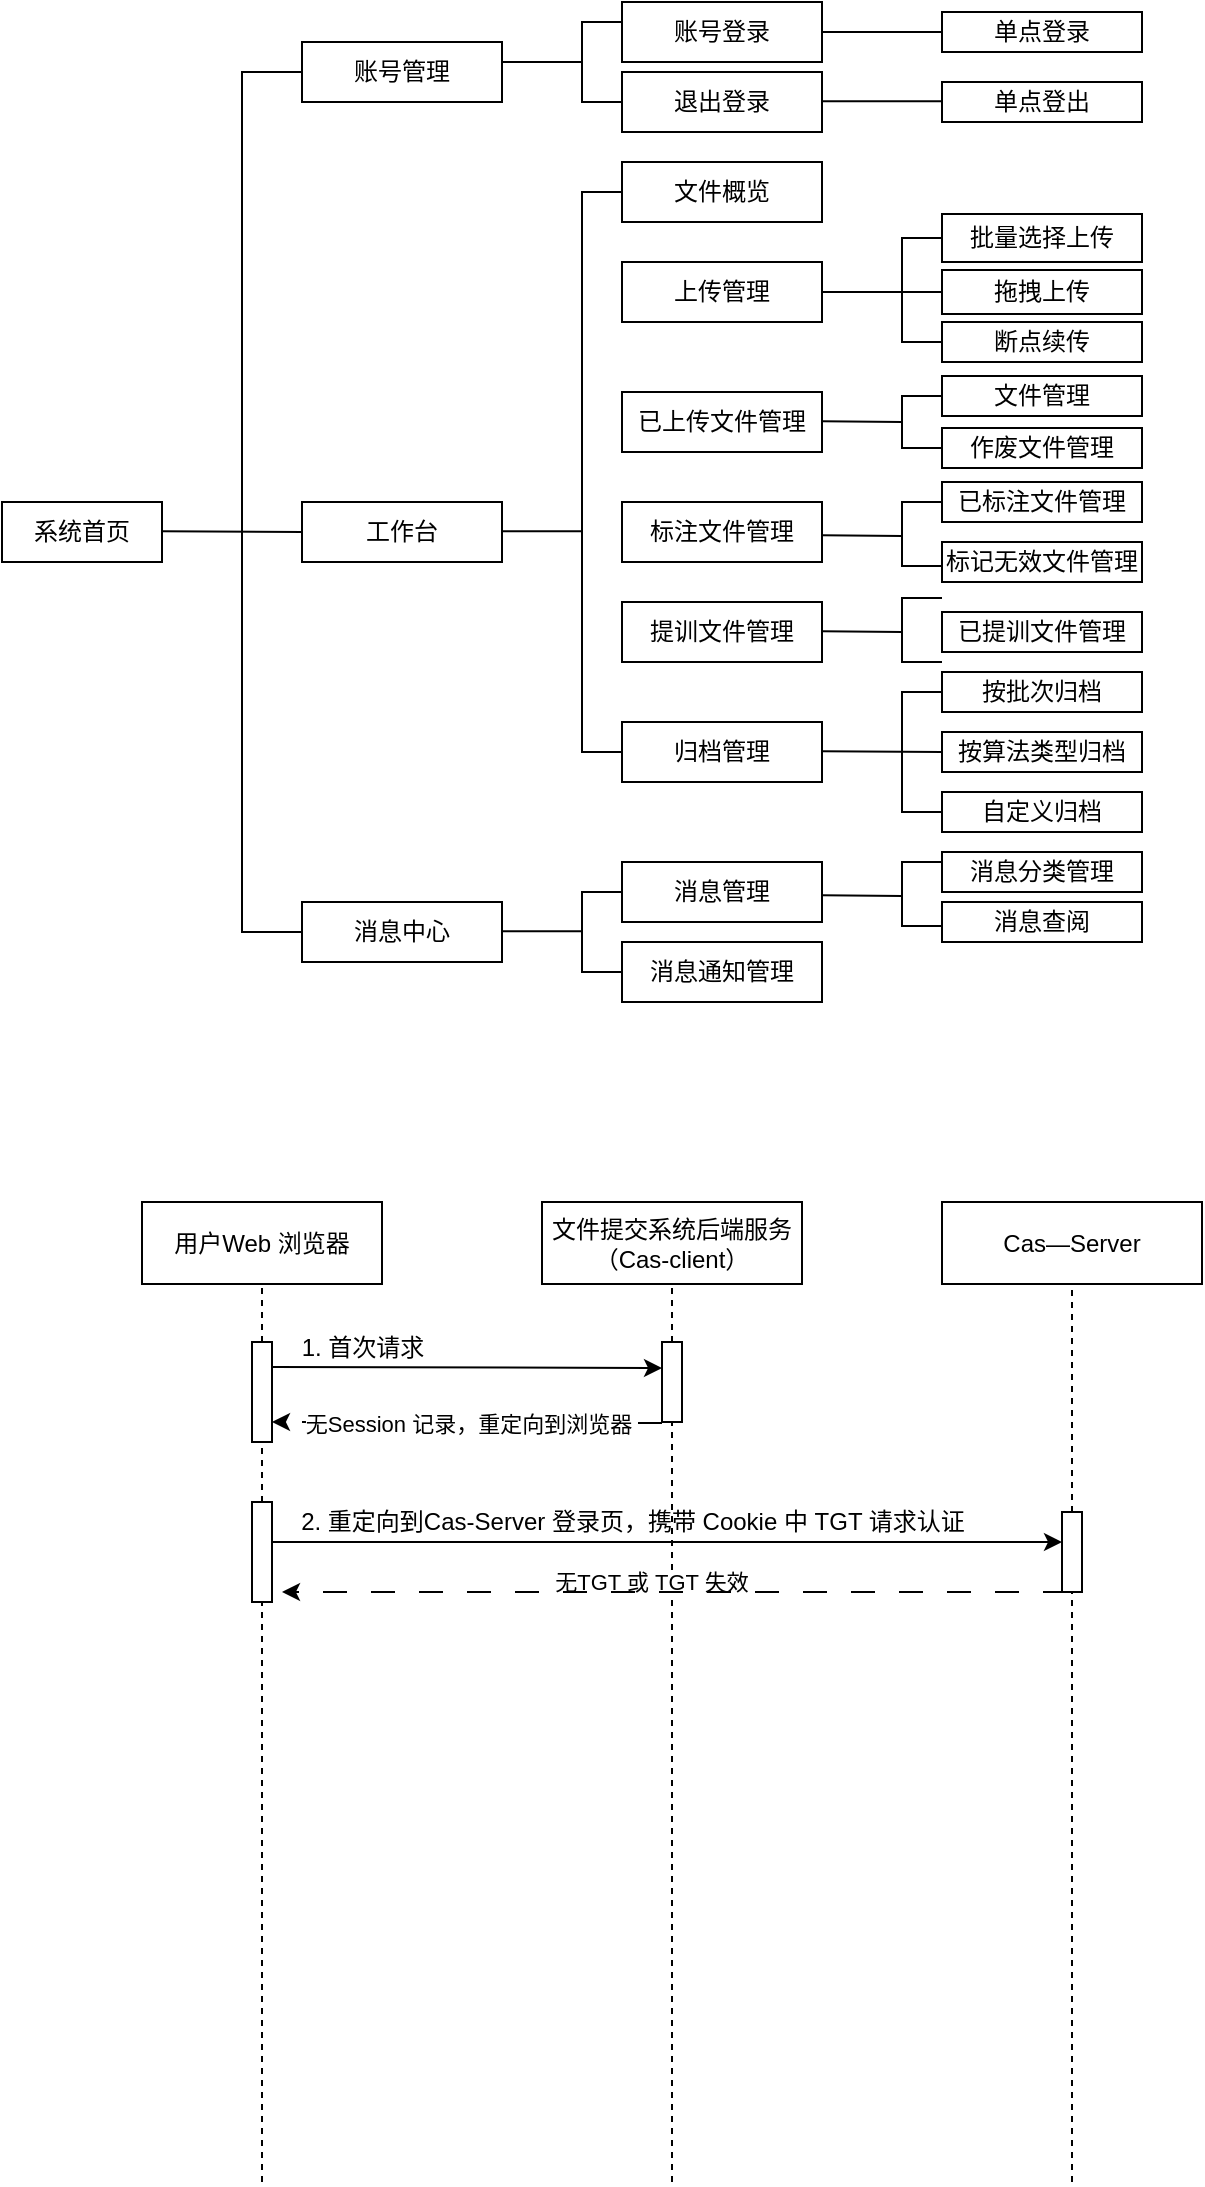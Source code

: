 <mxfile version="21.5.0" type="github">
  <diagram name="第 1 页" id="7c6GsXfPJmpXfs3PlYZG">
    <mxGraphModel dx="994" dy="682" grid="1" gridSize="10" guides="1" tooltips="1" connect="1" arrows="1" fold="1" page="1" pageScale="1" pageWidth="827" pageHeight="1169" math="0" shadow="0">
      <root>
        <mxCell id="0" />
        <mxCell id="1" parent="0" />
        <mxCell id="aP0u4b7G6DM2XEWyZUNt-67" value="" style="group" parent="1" vertex="1" connectable="0">
          <mxGeometry x="70" y="80" width="570" height="500" as="geometry" />
        </mxCell>
        <mxCell id="wxbYk-_Pf0BUAbt0VrcZ-1" value="系统首页" style="rounded=0;whiteSpace=wrap;html=1;labelBackgroundColor=none;" parent="aP0u4b7G6DM2XEWyZUNt-67" vertex="1">
          <mxGeometry y="250" width="80" height="30" as="geometry" />
        </mxCell>
        <mxCell id="aP0u4b7G6DM2XEWyZUNt-2" value="" style="endArrow=none;html=1;rounded=0;entryX=0;entryY=0.5;entryDx=0;entryDy=0;labelBackgroundColor=none;fontColor=default;" parent="aP0u4b7G6DM2XEWyZUNt-67" target="aP0u4b7G6DM2XEWyZUNt-4" edge="1">
          <mxGeometry width="50" height="50" relative="1" as="geometry">
            <mxPoint x="80" y="264.66" as="sourcePoint" />
            <mxPoint x="120" y="264.66" as="targetPoint" />
          </mxGeometry>
        </mxCell>
        <mxCell id="aP0u4b7G6DM2XEWyZUNt-3" value="账号管理" style="rounded=0;whiteSpace=wrap;html=1;labelBackgroundColor=none;" parent="aP0u4b7G6DM2XEWyZUNt-67" vertex="1">
          <mxGeometry x="150" y="20" width="100" height="30" as="geometry" />
        </mxCell>
        <mxCell id="aP0u4b7G6DM2XEWyZUNt-4" value="工作台" style="rounded=0;whiteSpace=wrap;html=1;labelBackgroundColor=none;" parent="aP0u4b7G6DM2XEWyZUNt-67" vertex="1">
          <mxGeometry x="150" y="250" width="100" height="30" as="geometry" />
        </mxCell>
        <mxCell id="aP0u4b7G6DM2XEWyZUNt-5" value="消息中心" style="rounded=0;whiteSpace=wrap;html=1;labelBackgroundColor=none;" parent="aP0u4b7G6DM2XEWyZUNt-67" vertex="1">
          <mxGeometry x="150" y="450" width="100" height="30" as="geometry" />
        </mxCell>
        <mxCell id="aP0u4b7G6DM2XEWyZUNt-6" value="" style="endArrow=none;html=1;rounded=0;entryX=0;entryY=0.5;entryDx=0;entryDy=0;exitX=0;exitY=0.5;exitDx=0;exitDy=0;labelBackgroundColor=none;fontColor=default;" parent="aP0u4b7G6DM2XEWyZUNt-67" source="aP0u4b7G6DM2XEWyZUNt-5" target="aP0u4b7G6DM2XEWyZUNt-3" edge="1">
          <mxGeometry width="50" height="50" relative="1" as="geometry">
            <mxPoint x="150" y="433.75" as="sourcePoint" />
            <mxPoint x="150" y="96.25" as="targetPoint" />
            <Array as="points">
              <mxPoint x="120" y="465" />
              <mxPoint x="120" y="35" />
            </Array>
          </mxGeometry>
        </mxCell>
        <mxCell id="aP0u4b7G6DM2XEWyZUNt-9" value="账号登录" style="rounded=0;whiteSpace=wrap;html=1;labelBackgroundColor=none;" parent="aP0u4b7G6DM2XEWyZUNt-67" vertex="1">
          <mxGeometry x="310" width="100" height="30" as="geometry" />
        </mxCell>
        <mxCell id="aP0u4b7G6DM2XEWyZUNt-10" value="退出登录" style="rounded=0;whiteSpace=wrap;html=1;labelBackgroundColor=none;" parent="aP0u4b7G6DM2XEWyZUNt-67" vertex="1">
          <mxGeometry x="310" y="35" width="100" height="30" as="geometry" />
        </mxCell>
        <mxCell id="aP0u4b7G6DM2XEWyZUNt-11" value="上传管理" style="rounded=0;whiteSpace=wrap;html=1;labelBackgroundColor=none;" parent="aP0u4b7G6DM2XEWyZUNt-67" vertex="1">
          <mxGeometry x="310" y="130" width="100" height="30" as="geometry" />
        </mxCell>
        <mxCell id="aP0u4b7G6DM2XEWyZUNt-12" value="已上传文件管理" style="rounded=0;whiteSpace=wrap;html=1;labelBackgroundColor=none;" parent="aP0u4b7G6DM2XEWyZUNt-67" vertex="1">
          <mxGeometry x="310" y="195" width="100" height="30" as="geometry" />
        </mxCell>
        <mxCell id="aP0u4b7G6DM2XEWyZUNt-13" value="标注文件管理" style="rounded=0;whiteSpace=wrap;html=1;labelBackgroundColor=none;" parent="aP0u4b7G6DM2XEWyZUNt-67" vertex="1">
          <mxGeometry x="310" y="250" width="100" height="30" as="geometry" />
        </mxCell>
        <mxCell id="aP0u4b7G6DM2XEWyZUNt-15" value="归档管理" style="rounded=0;whiteSpace=wrap;html=1;labelBackgroundColor=none;" parent="aP0u4b7G6DM2XEWyZUNt-67" vertex="1">
          <mxGeometry x="310" y="360" width="100" height="30" as="geometry" />
        </mxCell>
        <mxCell id="aP0u4b7G6DM2XEWyZUNt-16" value="单点登录" style="rounded=0;whiteSpace=wrap;html=1;labelBackgroundColor=none;" parent="aP0u4b7G6DM2XEWyZUNt-67" vertex="1">
          <mxGeometry x="470" y="5" width="100" height="20" as="geometry" />
        </mxCell>
        <mxCell id="aP0u4b7G6DM2XEWyZUNt-17" value="单点登出" style="rounded=0;whiteSpace=wrap;html=1;labelBackgroundColor=none;" parent="aP0u4b7G6DM2XEWyZUNt-67" vertex="1">
          <mxGeometry x="470" y="40" width="100" height="20" as="geometry" />
        </mxCell>
        <mxCell id="aP0u4b7G6DM2XEWyZUNt-20" value="提训文件管理" style="rounded=0;whiteSpace=wrap;html=1;labelBackgroundColor=none;" parent="aP0u4b7G6DM2XEWyZUNt-67" vertex="1">
          <mxGeometry x="310" y="300" width="100" height="30" as="geometry" />
        </mxCell>
        <mxCell id="aP0u4b7G6DM2XEWyZUNt-22" value="批量选择上传" style="rounded=0;whiteSpace=wrap;html=1;labelBackgroundColor=none;" parent="aP0u4b7G6DM2XEWyZUNt-67" vertex="1">
          <mxGeometry x="470" y="106" width="100" height="24" as="geometry" />
        </mxCell>
        <mxCell id="aP0u4b7G6DM2XEWyZUNt-23" value="拖拽上传" style="rounded=0;whiteSpace=wrap;html=1;labelBackgroundColor=none;" parent="aP0u4b7G6DM2XEWyZUNt-67" vertex="1">
          <mxGeometry x="470" y="134" width="100" height="22" as="geometry" />
        </mxCell>
        <mxCell id="aP0u4b7G6DM2XEWyZUNt-24" value="断点续传" style="rounded=0;whiteSpace=wrap;html=1;labelBackgroundColor=none;" parent="aP0u4b7G6DM2XEWyZUNt-67" vertex="1">
          <mxGeometry x="470" y="160" width="100" height="20" as="geometry" />
        </mxCell>
        <mxCell id="aP0u4b7G6DM2XEWyZUNt-25" value="文件管理" style="rounded=0;whiteSpace=wrap;html=1;labelBackgroundColor=none;" parent="aP0u4b7G6DM2XEWyZUNt-67" vertex="1">
          <mxGeometry x="470" y="187" width="100" height="20" as="geometry" />
        </mxCell>
        <mxCell id="aP0u4b7G6DM2XEWyZUNt-26" value="作废文件管理" style="rounded=0;whiteSpace=wrap;html=1;labelBackgroundColor=none;" parent="aP0u4b7G6DM2XEWyZUNt-67" vertex="1">
          <mxGeometry x="470" y="213" width="100" height="20" as="geometry" />
        </mxCell>
        <mxCell id="aP0u4b7G6DM2XEWyZUNt-28" value="已标注文件管理" style="rounded=0;whiteSpace=wrap;html=1;labelBackgroundColor=none;" parent="aP0u4b7G6DM2XEWyZUNt-67" vertex="1">
          <mxGeometry x="470" y="240" width="100" height="20" as="geometry" />
        </mxCell>
        <mxCell id="aP0u4b7G6DM2XEWyZUNt-29" value="标记无效文件管理" style="rounded=0;whiteSpace=wrap;html=1;labelBackgroundColor=none;" parent="aP0u4b7G6DM2XEWyZUNt-67" vertex="1">
          <mxGeometry x="470" y="270" width="100" height="20" as="geometry" />
        </mxCell>
        <mxCell id="aP0u4b7G6DM2XEWyZUNt-30" value="已提训文件管理" style="rounded=0;whiteSpace=wrap;html=1;labelBackgroundColor=none;" parent="aP0u4b7G6DM2XEWyZUNt-67" vertex="1">
          <mxGeometry x="470" y="305" width="100" height="20" as="geometry" />
        </mxCell>
        <mxCell id="aP0u4b7G6DM2XEWyZUNt-31" value="按批次归档" style="rounded=0;whiteSpace=wrap;html=1;labelBackgroundColor=none;" parent="aP0u4b7G6DM2XEWyZUNt-67" vertex="1">
          <mxGeometry x="470" y="335" width="100" height="20" as="geometry" />
        </mxCell>
        <mxCell id="aP0u4b7G6DM2XEWyZUNt-32" value="按算法类型归档" style="rounded=0;whiteSpace=wrap;html=1;labelBackgroundColor=none;" parent="aP0u4b7G6DM2XEWyZUNt-67" vertex="1">
          <mxGeometry x="470" y="365" width="100" height="20" as="geometry" />
        </mxCell>
        <mxCell id="aP0u4b7G6DM2XEWyZUNt-33" value="自定义归档" style="rounded=0;whiteSpace=wrap;html=1;labelBackgroundColor=none;" parent="aP0u4b7G6DM2XEWyZUNt-67" vertex="1">
          <mxGeometry x="470" y="395" width="100" height="20" as="geometry" />
        </mxCell>
        <mxCell id="aP0u4b7G6DM2XEWyZUNt-34" value="消息管理" style="rounded=0;whiteSpace=wrap;html=1;labelBackgroundColor=none;" parent="aP0u4b7G6DM2XEWyZUNt-67" vertex="1">
          <mxGeometry x="310" y="430" width="100" height="30" as="geometry" />
        </mxCell>
        <mxCell id="aP0u4b7G6DM2XEWyZUNt-35" value="消息通知管理" style="rounded=0;whiteSpace=wrap;html=1;labelBackgroundColor=none;" parent="aP0u4b7G6DM2XEWyZUNt-67" vertex="1">
          <mxGeometry x="310" y="470" width="100" height="30" as="geometry" />
        </mxCell>
        <mxCell id="aP0u4b7G6DM2XEWyZUNt-37" value="消息分类管理" style="rounded=0;whiteSpace=wrap;html=1;labelBackgroundColor=none;" parent="aP0u4b7G6DM2XEWyZUNt-67" vertex="1">
          <mxGeometry x="470" y="425" width="100" height="20" as="geometry" />
        </mxCell>
        <mxCell id="aP0u4b7G6DM2XEWyZUNt-38" value="消息查阅" style="rounded=0;whiteSpace=wrap;html=1;labelBackgroundColor=none;" parent="aP0u4b7G6DM2XEWyZUNt-67" vertex="1">
          <mxGeometry x="470" y="450" width="100" height="20" as="geometry" />
        </mxCell>
        <mxCell id="aP0u4b7G6DM2XEWyZUNt-42" value="" style="endArrow=none;html=1;rounded=0;exitX=0;exitY=0.5;exitDx=0;exitDy=0;entryX=0;entryY=0.5;entryDx=0;entryDy=0;labelBackgroundColor=none;fontColor=default;" parent="aP0u4b7G6DM2XEWyZUNt-67" source="aP0u4b7G6DM2XEWyZUNt-15" target="aP0u4b7G6DM2XEWyZUNt-65" edge="1">
          <mxGeometry width="50" height="50" relative="1" as="geometry">
            <mxPoint x="260" y="60" as="sourcePoint" />
            <mxPoint x="310" y="10" as="targetPoint" />
            <Array as="points">
              <mxPoint x="290" y="375" />
              <mxPoint x="290" y="95" />
            </Array>
          </mxGeometry>
        </mxCell>
        <mxCell id="aP0u4b7G6DM2XEWyZUNt-43" value="" style="endArrow=none;html=1;rounded=0;labelBackgroundColor=none;fontColor=default;" parent="aP0u4b7G6DM2XEWyZUNt-67" edge="1">
          <mxGeometry width="50" height="50" relative="1" as="geometry">
            <mxPoint x="250" y="264.66" as="sourcePoint" />
            <mxPoint x="290" y="264.66" as="targetPoint" />
          </mxGeometry>
        </mxCell>
        <mxCell id="aP0u4b7G6DM2XEWyZUNt-45" value="" style="endArrow=none;html=1;rounded=0;exitX=0;exitY=0.5;exitDx=0;exitDy=0;entryX=0;entryY=0.5;entryDx=0;entryDy=0;labelBackgroundColor=none;fontColor=default;" parent="aP0u4b7G6DM2XEWyZUNt-67" source="aP0u4b7G6DM2XEWyZUNt-10" edge="1">
          <mxGeometry width="50" height="50" relative="1" as="geometry">
            <mxPoint x="310" y="260" as="sourcePoint" />
            <mxPoint x="310" y="10" as="targetPoint" />
            <Array as="points">
              <mxPoint x="290" y="50" />
              <mxPoint x="290" y="10" />
            </Array>
          </mxGeometry>
        </mxCell>
        <mxCell id="aP0u4b7G6DM2XEWyZUNt-46" value="" style="endArrow=none;html=1;rounded=0;labelBackgroundColor=none;fontColor=default;" parent="aP0u4b7G6DM2XEWyZUNt-67" edge="1">
          <mxGeometry width="50" height="50" relative="1" as="geometry">
            <mxPoint x="250" y="30.0" as="sourcePoint" />
            <mxPoint x="290" y="30.0" as="targetPoint" />
          </mxGeometry>
        </mxCell>
        <mxCell id="aP0u4b7G6DM2XEWyZUNt-47" value="" style="endArrow=none;html=1;rounded=0;exitX=0;exitY=0.5;exitDx=0;exitDy=0;labelBackgroundColor=none;fontColor=default;" parent="aP0u4b7G6DM2XEWyZUNt-67" source="aP0u4b7G6DM2XEWyZUNt-35" edge="1">
          <mxGeometry width="50" height="50" relative="1" as="geometry">
            <mxPoint x="310" y="500" as="sourcePoint" />
            <mxPoint x="310" y="445" as="targetPoint" />
            <Array as="points">
              <mxPoint x="290" y="485" />
              <mxPoint x="290" y="445" />
            </Array>
          </mxGeometry>
        </mxCell>
        <mxCell id="aP0u4b7G6DM2XEWyZUNt-48" value="" style="endArrow=none;html=1;rounded=0;labelBackgroundColor=none;fontColor=default;" parent="aP0u4b7G6DM2XEWyZUNt-67" edge="1">
          <mxGeometry width="50" height="50" relative="1" as="geometry">
            <mxPoint x="250" y="464.66" as="sourcePoint" />
            <mxPoint x="290" y="464.66" as="targetPoint" />
          </mxGeometry>
        </mxCell>
        <mxCell id="aP0u4b7G6DM2XEWyZUNt-49" value="" style="endArrow=none;html=1;rounded=0;entryX=0;entryY=0.5;entryDx=0;entryDy=0;exitX=1;exitY=0.5;exitDx=0;exitDy=0;labelBackgroundColor=none;fontColor=default;" parent="aP0u4b7G6DM2XEWyZUNt-67" source="aP0u4b7G6DM2XEWyZUNt-9" target="aP0u4b7G6DM2XEWyZUNt-16" edge="1">
          <mxGeometry width="50" height="50" relative="1" as="geometry">
            <mxPoint x="410" y="20" as="sourcePoint" />
            <mxPoint x="460" y="-30" as="targetPoint" />
          </mxGeometry>
        </mxCell>
        <mxCell id="aP0u4b7G6DM2XEWyZUNt-50" value="" style="endArrow=none;html=1;rounded=0;entryX=0;entryY=0.5;entryDx=0;entryDy=0;exitX=1;exitY=0.5;exitDx=0;exitDy=0;labelBackgroundColor=none;fontColor=default;" parent="aP0u4b7G6DM2XEWyZUNt-67" edge="1">
          <mxGeometry width="50" height="50" relative="1" as="geometry">
            <mxPoint x="410" y="49.66" as="sourcePoint" />
            <mxPoint x="470" y="49.66" as="targetPoint" />
          </mxGeometry>
        </mxCell>
        <mxCell id="aP0u4b7G6DM2XEWyZUNt-51" value="" style="endArrow=none;html=1;rounded=0;entryX=0;entryY=0.5;entryDx=0;entryDy=0;exitX=0;exitY=0.5;exitDx=0;exitDy=0;labelBackgroundColor=none;fontColor=default;" parent="aP0u4b7G6DM2XEWyZUNt-67" source="aP0u4b7G6DM2XEWyZUNt-24" target="aP0u4b7G6DM2XEWyZUNt-22" edge="1">
          <mxGeometry width="50" height="50" relative="1" as="geometry">
            <mxPoint x="470" y="140" as="sourcePoint" />
            <mxPoint x="470" y="110" as="targetPoint" />
            <Array as="points">
              <mxPoint x="450" y="170" />
              <mxPoint x="450" y="140" />
              <mxPoint x="450" y="118" />
            </Array>
          </mxGeometry>
        </mxCell>
        <mxCell id="aP0u4b7G6DM2XEWyZUNt-53" value="" style="endArrow=none;html=1;rounded=0;exitX=1;exitY=0.5;exitDx=0;exitDy=0;entryX=0;entryY=0.5;entryDx=0;entryDy=0;labelBackgroundColor=none;fontColor=default;" parent="aP0u4b7G6DM2XEWyZUNt-67" source="aP0u4b7G6DM2XEWyZUNt-11" target="aP0u4b7G6DM2XEWyZUNt-23" edge="1">
          <mxGeometry width="50" height="50" relative="1" as="geometry">
            <mxPoint x="410" y="135.66" as="sourcePoint" />
            <mxPoint x="450" y="136" as="targetPoint" />
          </mxGeometry>
        </mxCell>
        <mxCell id="aP0u4b7G6DM2XEWyZUNt-54" value="" style="endArrow=none;html=1;rounded=0;entryX=0;entryY=0.5;entryDx=0;entryDy=0;exitX=0;exitY=0.5;exitDx=0;exitDy=0;labelBackgroundColor=none;fontColor=default;" parent="aP0u4b7G6DM2XEWyZUNt-67" source="aP0u4b7G6DM2XEWyZUNt-26" target="aP0u4b7G6DM2XEWyZUNt-25" edge="1">
          <mxGeometry width="50" height="50" relative="1" as="geometry">
            <mxPoint x="470" y="227" as="sourcePoint" />
            <mxPoint x="470" y="175" as="targetPoint" />
            <Array as="points">
              <mxPoint x="450" y="223" />
              <mxPoint x="450" y="197" />
            </Array>
          </mxGeometry>
        </mxCell>
        <mxCell id="aP0u4b7G6DM2XEWyZUNt-55" value="" style="endArrow=none;html=1;rounded=0;exitX=1;exitY=0.5;exitDx=0;exitDy=0;labelBackgroundColor=none;fontColor=default;" parent="aP0u4b7G6DM2XEWyZUNt-67" edge="1">
          <mxGeometry width="50" height="50" relative="1" as="geometry">
            <mxPoint x="410" y="209.66" as="sourcePoint" />
            <mxPoint x="450" y="210" as="targetPoint" />
          </mxGeometry>
        </mxCell>
        <mxCell id="aP0u4b7G6DM2XEWyZUNt-56" value="" style="endArrow=none;html=1;rounded=0;entryX=0;entryY=0.5;entryDx=0;entryDy=0;exitX=0;exitY=0.5;exitDx=0;exitDy=0;labelBackgroundColor=none;fontColor=default;" parent="aP0u4b7G6DM2XEWyZUNt-67" edge="1">
          <mxGeometry width="50" height="50" relative="1" as="geometry">
            <mxPoint x="470" y="282" as="sourcePoint" />
            <mxPoint x="470" y="250" as="targetPoint" />
            <Array as="points">
              <mxPoint x="450" y="282" />
              <mxPoint x="450" y="262" />
              <mxPoint x="450" y="250" />
            </Array>
          </mxGeometry>
        </mxCell>
        <mxCell id="aP0u4b7G6DM2XEWyZUNt-57" value="" style="endArrow=none;html=1;rounded=0;exitX=1;exitY=0.5;exitDx=0;exitDy=0;labelBackgroundColor=none;fontColor=default;" parent="aP0u4b7G6DM2XEWyZUNt-67" edge="1">
          <mxGeometry width="50" height="50" relative="1" as="geometry">
            <mxPoint x="410" y="266.66" as="sourcePoint" />
            <mxPoint x="450" y="267" as="targetPoint" />
          </mxGeometry>
        </mxCell>
        <mxCell id="aP0u4b7G6DM2XEWyZUNt-58" value="" style="endArrow=none;html=1;rounded=0;entryX=0;entryY=0.5;entryDx=0;entryDy=0;exitX=0;exitY=0.5;exitDx=0;exitDy=0;labelBackgroundColor=none;fontColor=default;" parent="aP0u4b7G6DM2XEWyZUNt-67" edge="1">
          <mxGeometry width="50" height="50" relative="1" as="geometry">
            <mxPoint x="470" y="330" as="sourcePoint" />
            <mxPoint x="470" y="298" as="targetPoint" />
            <Array as="points">
              <mxPoint x="450" y="330" />
              <mxPoint x="450" y="310" />
              <mxPoint x="450" y="298" />
            </Array>
          </mxGeometry>
        </mxCell>
        <mxCell id="aP0u4b7G6DM2XEWyZUNt-59" value="" style="endArrow=none;html=1;rounded=0;exitX=1;exitY=0.5;exitDx=0;exitDy=0;labelBackgroundColor=none;fontColor=default;" parent="aP0u4b7G6DM2XEWyZUNt-67" edge="1">
          <mxGeometry width="50" height="50" relative="1" as="geometry">
            <mxPoint x="410" y="314.66" as="sourcePoint" />
            <mxPoint x="450" y="315" as="targetPoint" />
          </mxGeometry>
        </mxCell>
        <mxCell id="aP0u4b7G6DM2XEWyZUNt-61" value="" style="endArrow=none;html=1;rounded=0;exitX=1;exitY=0.5;exitDx=0;exitDy=0;entryX=0;entryY=0.5;entryDx=0;entryDy=0;labelBackgroundColor=none;fontColor=default;" parent="aP0u4b7G6DM2XEWyZUNt-67" target="aP0u4b7G6DM2XEWyZUNt-32" edge="1">
          <mxGeometry width="50" height="50" relative="1" as="geometry">
            <mxPoint x="410" y="374.66" as="sourcePoint" />
            <mxPoint x="450" y="375" as="targetPoint" />
          </mxGeometry>
        </mxCell>
        <mxCell id="aP0u4b7G6DM2XEWyZUNt-62" value="" style="endArrow=none;html=1;rounded=0;entryX=0;entryY=0.5;entryDx=0;entryDy=0;exitX=0;exitY=0.5;exitDx=0;exitDy=0;labelBackgroundColor=none;fontColor=default;" parent="aP0u4b7G6DM2XEWyZUNt-67" edge="1">
          <mxGeometry width="50" height="50" relative="1" as="geometry">
            <mxPoint x="470" y="462" as="sourcePoint" />
            <mxPoint x="470" y="430" as="targetPoint" />
            <Array as="points">
              <mxPoint x="450" y="462" />
              <mxPoint x="450" y="442" />
              <mxPoint x="450" y="430" />
            </Array>
          </mxGeometry>
        </mxCell>
        <mxCell id="aP0u4b7G6DM2XEWyZUNt-63" value="" style="endArrow=none;html=1;rounded=0;exitX=1;exitY=0.5;exitDx=0;exitDy=0;labelBackgroundColor=none;fontColor=default;" parent="aP0u4b7G6DM2XEWyZUNt-67" edge="1">
          <mxGeometry width="50" height="50" relative="1" as="geometry">
            <mxPoint x="410" y="446.66" as="sourcePoint" />
            <mxPoint x="450" y="447" as="targetPoint" />
          </mxGeometry>
        </mxCell>
        <mxCell id="aP0u4b7G6DM2XEWyZUNt-64" value="" style="endArrow=none;html=1;rounded=0;entryX=0;entryY=0.5;entryDx=0;entryDy=0;exitX=0;exitY=0.5;exitDx=0;exitDy=0;labelBackgroundColor=none;fontColor=default;" parent="aP0u4b7G6DM2XEWyZUNt-67" source="aP0u4b7G6DM2XEWyZUNt-33" target="aP0u4b7G6DM2XEWyZUNt-31" edge="1">
          <mxGeometry width="50" height="50" relative="1" as="geometry">
            <mxPoint x="470" y="382" as="sourcePoint" />
            <mxPoint x="470" y="350" as="targetPoint" />
            <Array as="points">
              <mxPoint x="450" y="405" />
              <mxPoint x="450" y="362" />
              <mxPoint x="450" y="345" />
            </Array>
          </mxGeometry>
        </mxCell>
        <mxCell id="aP0u4b7G6DM2XEWyZUNt-65" value="文件概览" style="rounded=0;whiteSpace=wrap;html=1;labelBackgroundColor=none;" parent="aP0u4b7G6DM2XEWyZUNt-67" vertex="1">
          <mxGeometry x="310" y="80" width="100" height="30" as="geometry" />
        </mxCell>
        <mxCell id="bICUuLSEpUSDCcMhBE6c-1" value="" style="endArrow=none;dashed=1;html=1;rounded=0;" edge="1" parent="1" source="bICUuLSEpUSDCcMhBE6c-7">
          <mxGeometry width="50" height="50" relative="1" as="geometry">
            <mxPoint x="200" y="1170" as="sourcePoint" />
            <mxPoint x="200" y="720" as="targetPoint" />
          </mxGeometry>
        </mxCell>
        <mxCell id="bICUuLSEpUSDCcMhBE6c-2" value="" style="endArrow=none;dashed=1;html=1;rounded=0;" edge="1" parent="1" source="bICUuLSEpUSDCcMhBE6c-11" target="bICUuLSEpUSDCcMhBE6c-4">
          <mxGeometry width="50" height="50" relative="1" as="geometry">
            <mxPoint x="405" y="1170" as="sourcePoint" />
            <mxPoint x="400" y="719" as="targetPoint" />
          </mxGeometry>
        </mxCell>
        <mxCell id="bICUuLSEpUSDCcMhBE6c-3" value="" style="endArrow=none;dashed=1;html=1;rounded=0;entryX=0.5;entryY=1;entryDx=0;entryDy=0;" edge="1" parent="1" source="bICUuLSEpUSDCcMhBE6c-19" target="bICUuLSEpUSDCcMhBE6c-5">
          <mxGeometry width="50" height="50" relative="1" as="geometry">
            <mxPoint x="600" y="1169" as="sourcePoint" />
            <mxPoint x="600" y="719" as="targetPoint" />
          </mxGeometry>
        </mxCell>
        <mxCell id="bICUuLSEpUSDCcMhBE6c-4" value="文件提交系统后端服务&lt;br&gt;（Cas-client）" style="rounded=0;whiteSpace=wrap;html=1;" vertex="1" parent="1">
          <mxGeometry x="340" y="680" width="130" height="41" as="geometry" />
        </mxCell>
        <mxCell id="bICUuLSEpUSDCcMhBE6c-5" value="Cas—Server" style="rounded=0;whiteSpace=wrap;html=1;" vertex="1" parent="1">
          <mxGeometry x="540" y="680" width="130" height="41" as="geometry" />
        </mxCell>
        <mxCell id="bICUuLSEpUSDCcMhBE6c-6" value="用户Web 浏览器" style="rounded=0;whiteSpace=wrap;html=1;" vertex="1" parent="1">
          <mxGeometry x="140" y="680" width="120" height="41" as="geometry" />
        </mxCell>
        <mxCell id="bICUuLSEpUSDCcMhBE6c-8" value="" style="endArrow=none;dashed=1;html=1;rounded=0;" edge="1" parent="1" source="bICUuLSEpUSDCcMhBE6c-16" target="bICUuLSEpUSDCcMhBE6c-7">
          <mxGeometry width="50" height="50" relative="1" as="geometry">
            <mxPoint x="200" y="1170" as="sourcePoint" />
            <mxPoint x="200" y="720" as="targetPoint" />
          </mxGeometry>
        </mxCell>
        <mxCell id="bICUuLSEpUSDCcMhBE6c-7" value="" style="rounded=0;whiteSpace=wrap;html=1;" vertex="1" parent="1">
          <mxGeometry x="195" y="750" width="10" height="50" as="geometry" />
        </mxCell>
        <mxCell id="bICUuLSEpUSDCcMhBE6c-9" value="" style="endArrow=classic;html=1;rounded=0;exitX=1;exitY=0.25;exitDx=0;exitDy=0;" edge="1" parent="1" source="bICUuLSEpUSDCcMhBE6c-7">
          <mxGeometry width="50" height="50" relative="1" as="geometry">
            <mxPoint x="360" y="990" as="sourcePoint" />
            <mxPoint x="400" y="763" as="targetPoint" />
          </mxGeometry>
        </mxCell>
        <mxCell id="bICUuLSEpUSDCcMhBE6c-10" value="1. 首次请求" style="text;html=1;align=center;verticalAlign=middle;resizable=0;points=[];autosize=1;strokeColor=none;fillColor=none;" vertex="1" parent="1">
          <mxGeometry x="210" y="738" width="80" height="30" as="geometry" />
        </mxCell>
        <mxCell id="bICUuLSEpUSDCcMhBE6c-12" value="" style="endArrow=none;dashed=1;html=1;rounded=0;" edge="1" parent="1" target="bICUuLSEpUSDCcMhBE6c-11">
          <mxGeometry width="50" height="50" relative="1" as="geometry">
            <mxPoint x="405" y="1170" as="sourcePoint" />
            <mxPoint x="405" y="721" as="targetPoint" />
          </mxGeometry>
        </mxCell>
        <mxCell id="bICUuLSEpUSDCcMhBE6c-11" value="" style="rounded=0;whiteSpace=wrap;html=1;" vertex="1" parent="1">
          <mxGeometry x="400" y="750" width="10" height="40" as="geometry" />
        </mxCell>
        <mxCell id="bICUuLSEpUSDCcMhBE6c-13" value="" style="endArrow=classic;html=1;rounded=0;entryX=1;entryY=0.75;entryDx=0;entryDy=0;dashed=1;dashPattern=12 12;" edge="1" parent="1">
          <mxGeometry relative="1" as="geometry">
            <mxPoint x="400" y="790.5" as="sourcePoint" />
            <mxPoint x="205" y="790" as="targetPoint" />
          </mxGeometry>
        </mxCell>
        <mxCell id="bICUuLSEpUSDCcMhBE6c-14" value="无Session 记录，重定向到浏览器" style="edgeLabel;resizable=0;html=1;align=center;verticalAlign=middle;" connectable="0" vertex="1" parent="bICUuLSEpUSDCcMhBE6c-13">
          <mxGeometry relative="1" as="geometry" />
        </mxCell>
        <mxCell id="bICUuLSEpUSDCcMhBE6c-17" value="" style="endArrow=none;dashed=1;html=1;rounded=0;" edge="1" parent="1" target="bICUuLSEpUSDCcMhBE6c-16">
          <mxGeometry width="50" height="50" relative="1" as="geometry">
            <mxPoint x="200" y="1170" as="sourcePoint" />
            <mxPoint x="200" y="800" as="targetPoint" />
          </mxGeometry>
        </mxCell>
        <mxCell id="bICUuLSEpUSDCcMhBE6c-16" value="" style="rounded=0;whiteSpace=wrap;html=1;" vertex="1" parent="1">
          <mxGeometry x="195" y="830" width="10" height="50" as="geometry" />
        </mxCell>
        <mxCell id="bICUuLSEpUSDCcMhBE6c-18" value="" style="endArrow=classic;html=1;rounded=0;exitX=1;exitY=0.25;exitDx=0;exitDy=0;" edge="1" parent="1">
          <mxGeometry width="50" height="50" relative="1" as="geometry">
            <mxPoint x="205" y="850" as="sourcePoint" />
            <mxPoint x="600" y="850" as="targetPoint" />
          </mxGeometry>
        </mxCell>
        <mxCell id="bICUuLSEpUSDCcMhBE6c-20" value="" style="endArrow=none;dashed=1;html=1;rounded=0;" edge="1" parent="1" target="bICUuLSEpUSDCcMhBE6c-19">
          <mxGeometry width="50" height="50" relative="1" as="geometry">
            <mxPoint x="605" y="1170" as="sourcePoint" />
            <mxPoint x="600" y="719" as="targetPoint" />
          </mxGeometry>
        </mxCell>
        <mxCell id="bICUuLSEpUSDCcMhBE6c-19" value="" style="rounded=0;whiteSpace=wrap;html=1;" vertex="1" parent="1">
          <mxGeometry x="600" y="835" width="10" height="40" as="geometry" />
        </mxCell>
        <mxCell id="bICUuLSEpUSDCcMhBE6c-21" value="2. 重定向到Cas-Server 登录页，携带 Cookie 中 TGT 请求认证" style="text;html=1;align=center;verticalAlign=middle;resizable=0;points=[];autosize=1;strokeColor=none;fillColor=none;" vertex="1" parent="1">
          <mxGeometry x="205" y="825" width="360" height="30" as="geometry" />
        </mxCell>
        <mxCell id="bICUuLSEpUSDCcMhBE6c-22" value="无TGT 或 TGT 失效&amp;nbsp;" style="edgeLabel;resizable=0;html=1;align=center;verticalAlign=middle;" connectable="0" vertex="1" parent="1">
          <mxGeometry x="405.998" y="872.0" as="geometry">
            <mxPoint x="-10" y="-2" as="offset" />
          </mxGeometry>
        </mxCell>
        <mxCell id="bICUuLSEpUSDCcMhBE6c-24" value="" style="endArrow=classic;html=1;rounded=0;exitX=0.25;exitY=1;exitDx=0;exitDy=0;dashed=1;dashPattern=12 12;" edge="1" parent="1" source="bICUuLSEpUSDCcMhBE6c-19">
          <mxGeometry width="50" height="50" relative="1" as="geometry">
            <mxPoint x="160" y="930" as="sourcePoint" />
            <mxPoint x="210" y="875" as="targetPoint" />
          </mxGeometry>
        </mxCell>
      </root>
    </mxGraphModel>
  </diagram>
</mxfile>
